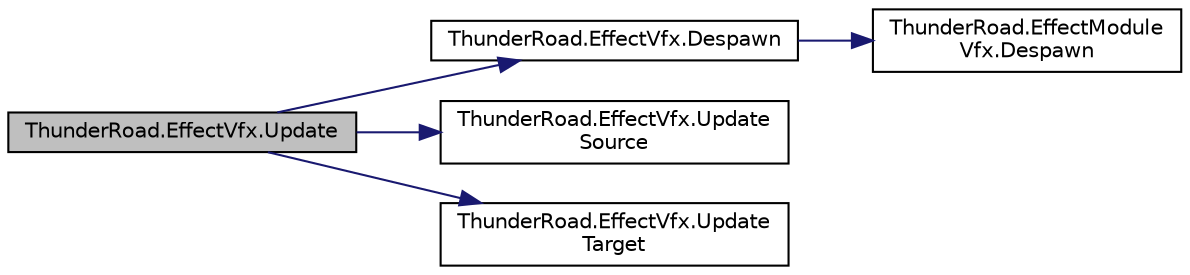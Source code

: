 digraph "ThunderRoad.EffectVfx.Update"
{
 // LATEX_PDF_SIZE
  edge [fontname="Helvetica",fontsize="10",labelfontname="Helvetica",labelfontsize="10"];
  node [fontname="Helvetica",fontsize="10",shape=record];
  rankdir="LR";
  Node1 [label="ThunderRoad.EffectVfx.Update",height=0.2,width=0.4,color="black", fillcolor="grey75", style="filled", fontcolor="black",tooltip="Updates this instance."];
  Node1 -> Node2 [color="midnightblue",fontsize="10",style="solid",fontname="Helvetica"];
  Node2 [label="ThunderRoad.EffectVfx.Despawn",height=0.2,width=0.4,color="black", fillcolor="white", style="filled",URL="$class_thunder_road_1_1_effect_vfx.html#ab77ad0144d291b4def37229ac5ba6774",tooltip="Despawns this instance."];
  Node2 -> Node3 [color="midnightblue",fontsize="10",style="solid",fontname="Helvetica"];
  Node3 [label="ThunderRoad.EffectModule\lVfx.Despawn",height=0.2,width=0.4,color="black", fillcolor="white", style="filled",URL="$class_thunder_road_1_1_effect_module_vfx.html#a0eb20b5c248c0d66ebe99eac7d03da2c",tooltip="Despawns the specified effect."];
  Node1 -> Node4 [color="midnightblue",fontsize="10",style="solid",fontname="Helvetica"];
  Node4 [label="ThunderRoad.EffectVfx.Update\lSource",height=0.2,width=0.4,color="black", fillcolor="white", style="filled",URL="$class_thunder_road_1_1_effect_vfx.html#a18f95ecedb60865ea069fb9f4c86aea0",tooltip="Updates the source."];
  Node1 -> Node5 [color="midnightblue",fontsize="10",style="solid",fontname="Helvetica"];
  Node5 [label="ThunderRoad.EffectVfx.Update\lTarget",height=0.2,width=0.4,color="black", fillcolor="white", style="filled",URL="$class_thunder_road_1_1_effect_vfx.html#af0543021478810d47a397d4d0fe92afe",tooltip="Updates the target."];
}
